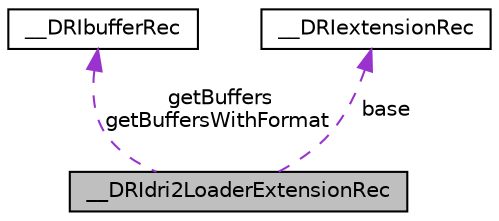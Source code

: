 digraph "__DRIdri2LoaderExtensionRec"
{
  edge [fontname="Helvetica",fontsize="10",labelfontname="Helvetica",labelfontsize="10"];
  node [fontname="Helvetica",fontsize="10",shape=record];
  Node1 [label="__DRIdri2LoaderExtensionRec",height=0.2,width=0.4,color="black", fillcolor="grey75", style="filled" fontcolor="black"];
  Node2 -> Node1 [dir="back",color="darkorchid3",fontsize="10",style="dashed",label=" getBuffers\ngetBuffersWithFormat" ];
  Node2 [label="__DRIbufferRec",height=0.2,width=0.4,color="black", fillcolor="white", style="filled",URL="$struct_____d_r_ibuffer_rec.html"];
  Node3 -> Node1 [dir="back",color="darkorchid3",fontsize="10",style="dashed",label=" base" ];
  Node3 [label="__DRIextensionRec",height=0.2,width=0.4,color="black", fillcolor="white", style="filled",URL="$struct_____d_r_iextension_rec.html"];
}
